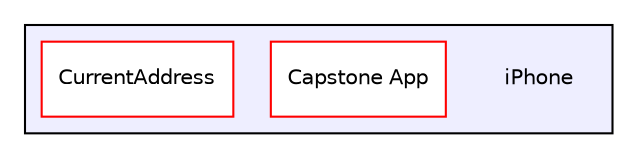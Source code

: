 digraph "iPhone" {
  compound=true
  node [ fontsize="10", fontname="Helvetica"];
  edge [ labelfontsize="10", labelfontname="Helvetica"];
  subgraph clusterdir_fd689aab6aafcd7042bab1c2372031e8 {
    graph [ bgcolor="#eeeeff", pencolor="black", label="" URL="dir_fd689aab6aafcd7042bab1c2372031e8.html"];
    dir_fd689aab6aafcd7042bab1c2372031e8 [shape=plaintext label="iPhone"];
    dir_3729d335ef5fdcecce10d0a1c509a407 [shape=box label="Capstone App" color="red" fillcolor="white" style="filled" URL="dir_3729d335ef5fdcecce10d0a1c509a407.html"];
    dir_0e88246ae3cc6a49748c0dd26b50c238 [shape=box label="CurrentAddress" color="red" fillcolor="white" style="filled" URL="dir_0e88246ae3cc6a49748c0dd26b50c238.html"];
  }
}
